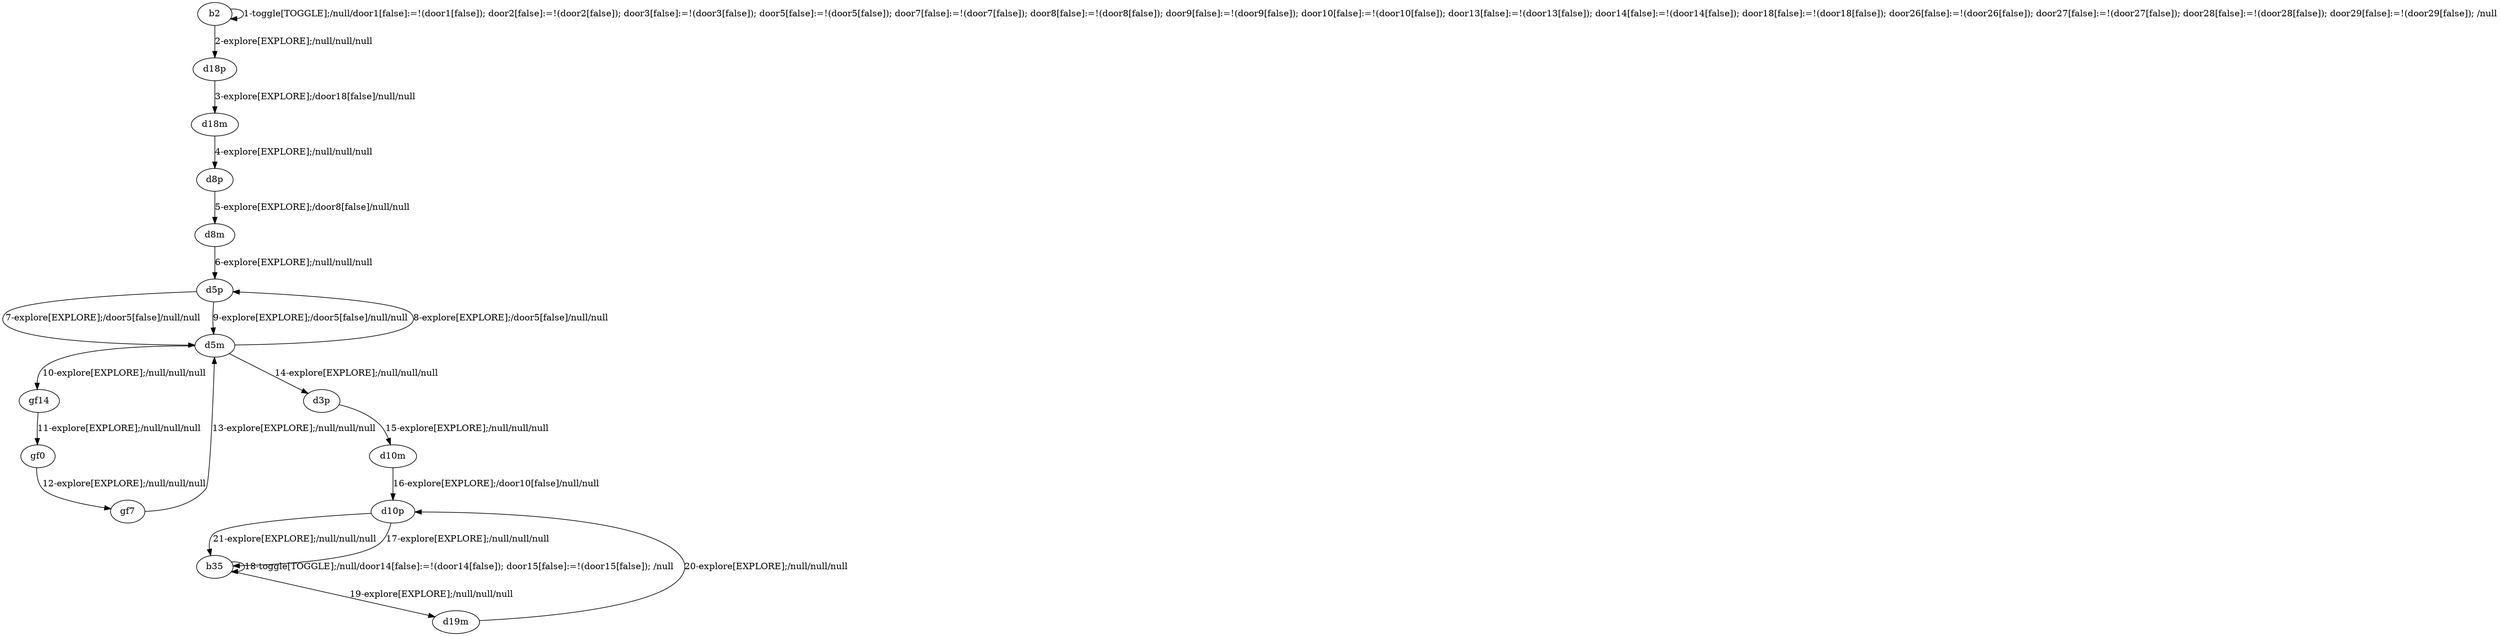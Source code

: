 # Total number of goals covered by this test: 1
# d19m --> d10p

digraph g {
"b2" -> "b2" [label = "1-toggle[TOGGLE];/null/door1[false]:=!(door1[false]); door2[false]:=!(door2[false]); door3[false]:=!(door3[false]); door5[false]:=!(door5[false]); door7[false]:=!(door7[false]); door8[false]:=!(door8[false]); door9[false]:=!(door9[false]); door10[false]:=!(door10[false]); door13[false]:=!(door13[false]); door14[false]:=!(door14[false]); door18[false]:=!(door18[false]); door26[false]:=!(door26[false]); door27[false]:=!(door27[false]); door28[false]:=!(door28[false]); door29[false]:=!(door29[false]); /null"];
"b2" -> "d18p" [label = "2-explore[EXPLORE];/null/null/null"];
"d18p" -> "d18m" [label = "3-explore[EXPLORE];/door18[false]/null/null"];
"d18m" -> "d8p" [label = "4-explore[EXPLORE];/null/null/null"];
"d8p" -> "d8m" [label = "5-explore[EXPLORE];/door8[false]/null/null"];
"d8m" -> "d5p" [label = "6-explore[EXPLORE];/null/null/null"];
"d5p" -> "d5m" [label = "7-explore[EXPLORE];/door5[false]/null/null"];
"d5m" -> "d5p" [label = "8-explore[EXPLORE];/door5[false]/null/null"];
"d5p" -> "d5m" [label = "9-explore[EXPLORE];/door5[false]/null/null"];
"d5m" -> "gf14" [label = "10-explore[EXPLORE];/null/null/null"];
"gf14" -> "gf0" [label = "11-explore[EXPLORE];/null/null/null"];
"gf0" -> "gf7" [label = "12-explore[EXPLORE];/null/null/null"];
"gf7" -> "d5m" [label = "13-explore[EXPLORE];/null/null/null"];
"d5m" -> "d3p" [label = "14-explore[EXPLORE];/null/null/null"];
"d3p" -> "d10m" [label = "15-explore[EXPLORE];/null/null/null"];
"d10m" -> "d10p" [label = "16-explore[EXPLORE];/door10[false]/null/null"];
"d10p" -> "b35" [label = "17-explore[EXPLORE];/null/null/null"];
"b35" -> "b35" [label = "18-toggle[TOGGLE];/null/door14[false]:=!(door14[false]); door15[false]:=!(door15[false]); /null"];
"b35" -> "d19m" [label = "19-explore[EXPLORE];/null/null/null"];
"d19m" -> "d10p" [label = "20-explore[EXPLORE];/null/null/null"];
"d10p" -> "b35" [label = "21-explore[EXPLORE];/null/null/null"];
}